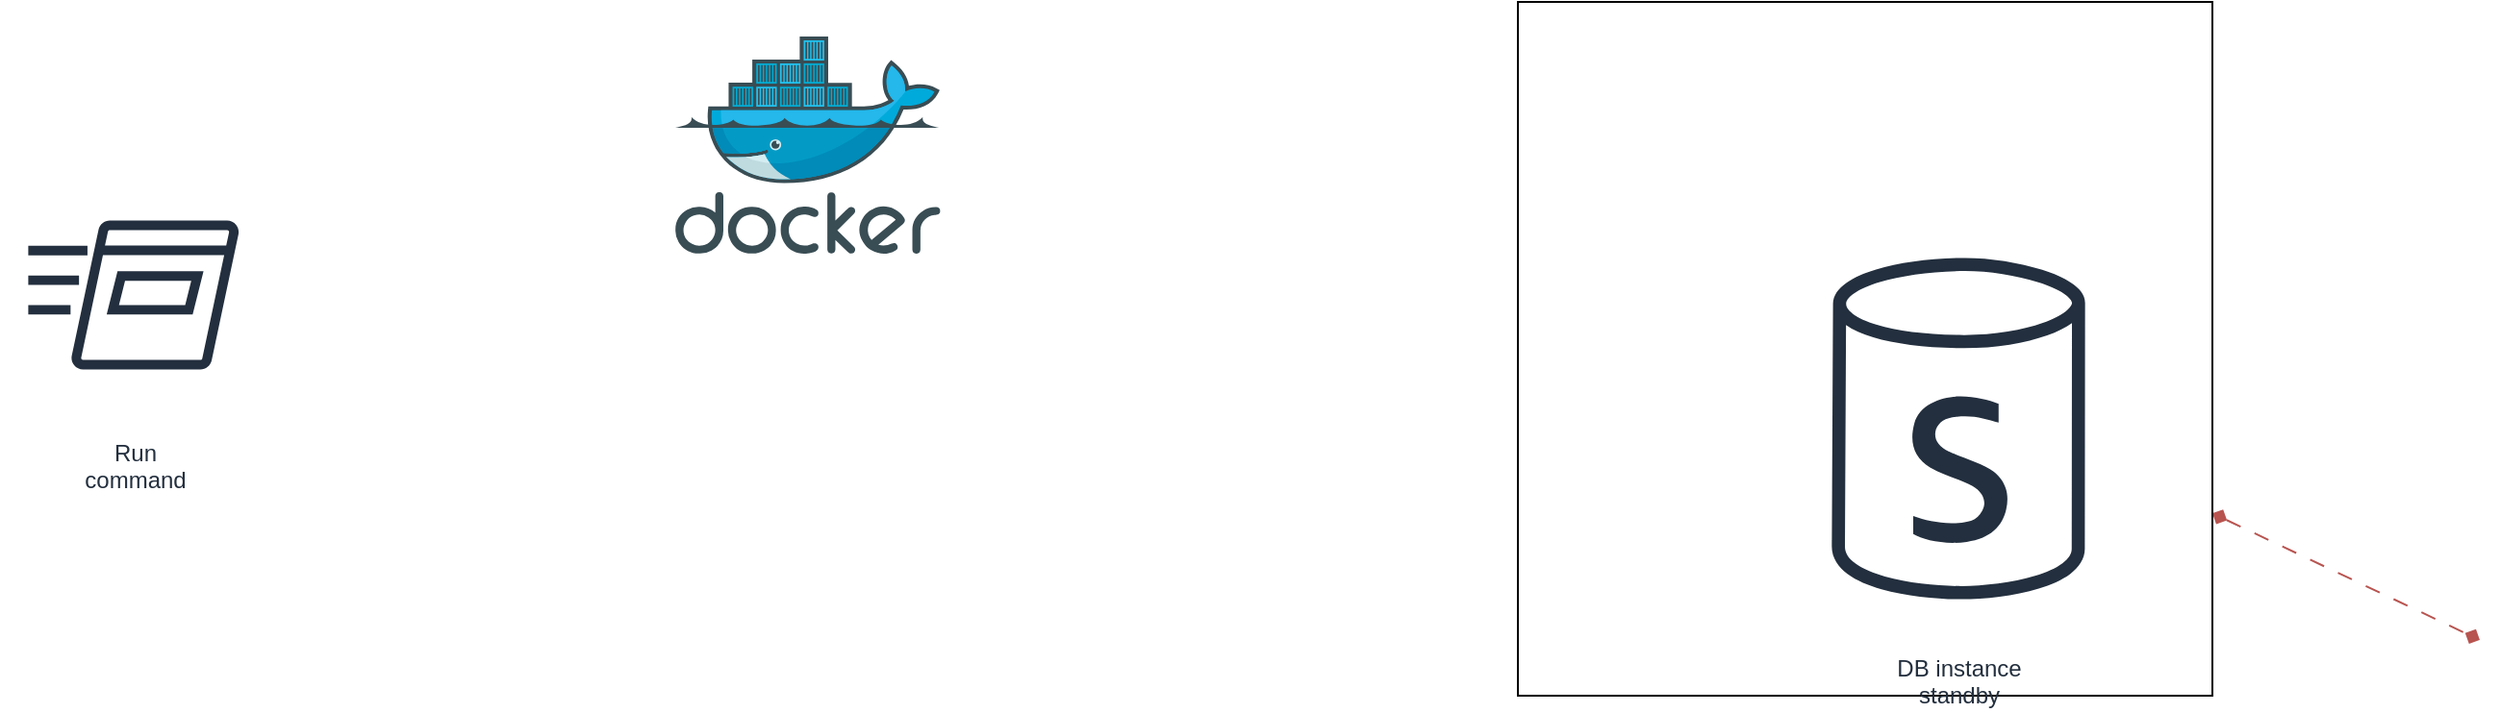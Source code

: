 <mxfile version="24.0.7" type="github" pages="2">
  <diagram name="Page-1" id="4yYHArnrtynO087Kgy8o">
    <mxGraphModel dx="1680" dy="772" grid="0" gridSize="10" guides="1" tooltips="1" connect="1" arrows="1" fold="1" page="0" pageScale="1" pageWidth="850" pageHeight="1100" math="0" shadow="0">
      <root>
        <mxCell id="0" />
        <mxCell id="1" parent="0" />
        <mxCell id="edjWUa_VjWjp11sONtuQ-2" style="rounded=0;orthogonalLoop=1;jettySize=auto;html=1;shadow=0;flowAnimation=1;flowAnimationDirection=normal;flowAnimationTimingFunction=linear;flowAnimationDuration=500;deletable=0;noJump=0;ignoreEdge=0;metaEdit=0;backgroundOutline=0;fixDash=0;elbow=vertical;startArrow=diamond;startFill=1;endArrow=diamond;endFill=1;fillColor=#f8cecc;strokeColor=#b85450;" parent="1" source="klVwMyB_pWeiYzeMNFRE-1" edge="1">
          <mxGeometry relative="1" as="geometry">
            <mxPoint x="750" y="493" as="targetPoint" />
          </mxGeometry>
        </mxCell>
        <mxCell id="klVwMyB_pWeiYzeMNFRE-1" value="" style="whiteSpace=wrap;html=1;aspect=fixed;" parent="1" vertex="1">
          <mxGeometry x="250" y="161" width="361" height="361" as="geometry" />
        </mxCell>
        <mxCell id="edjWUa_VjWjp11sONtuQ-1" value="DB instance&#xa;standby" style="sketch=0;outlineConnect=0;fontColor=#232F3E;gradientColor=none;strokeColor=#232F3E;fillColor=#ffffff;dashed=0;verticalLabelPosition=bottom;verticalAlign=top;align=center;html=1;fontSize=12;fontStyle=0;aspect=fixed;shape=mxgraph.aws4.resourceIcon;resIcon=mxgraph.aws4.db_instance_standby;" parent="1" vertex="1">
          <mxGeometry x="368" y="272" width="222" height="222" as="geometry" />
        </mxCell>
        <mxCell id="MyD3jom91IR0AbVZu7Pq-1" value="Run&#xa;command" style="sketch=0;outlineConnect=0;fontColor=#232F3E;gradientColor=none;strokeColor=#232F3E;fillColor=#ffffff;dashed=0;verticalLabelPosition=bottom;verticalAlign=top;align=center;html=1;fontSize=12;fontStyle=0;aspect=fixed;shape=mxgraph.aws4.resourceIcon;resIcon=mxgraph.aws4.run_command;" vertex="1" parent="1">
          <mxGeometry x="-538" y="245" width="137" height="137" as="geometry" />
        </mxCell>
        <mxCell id="MyD3jom91IR0AbVZu7Pq-2" value="" style="image;sketch=0;aspect=fixed;html=1;points=[];align=center;fontSize=12;image=img/lib/mscae/Docker.svg;" vertex="1" parent="1">
          <mxGeometry x="-188" y="179" width="137.8" height="113" as="geometry" />
        </mxCell>
      </root>
    </mxGraphModel>
  </diagram>
  <diagram id="nhjVMy8eFHXANsjnAsLQ" name="Page-2">
    <mxGraphModel dx="1120" dy="806" grid="1" gridSize="10" guides="1" tooltips="1" connect="1" arrows="1" fold="1" page="1" pageScale="1" pageWidth="850" pageHeight="1100" math="0" shadow="0">
      <root>
        <mxCell id="0" />
        <mxCell id="1" parent="0" />
      </root>
    </mxGraphModel>
  </diagram>
</mxfile>
